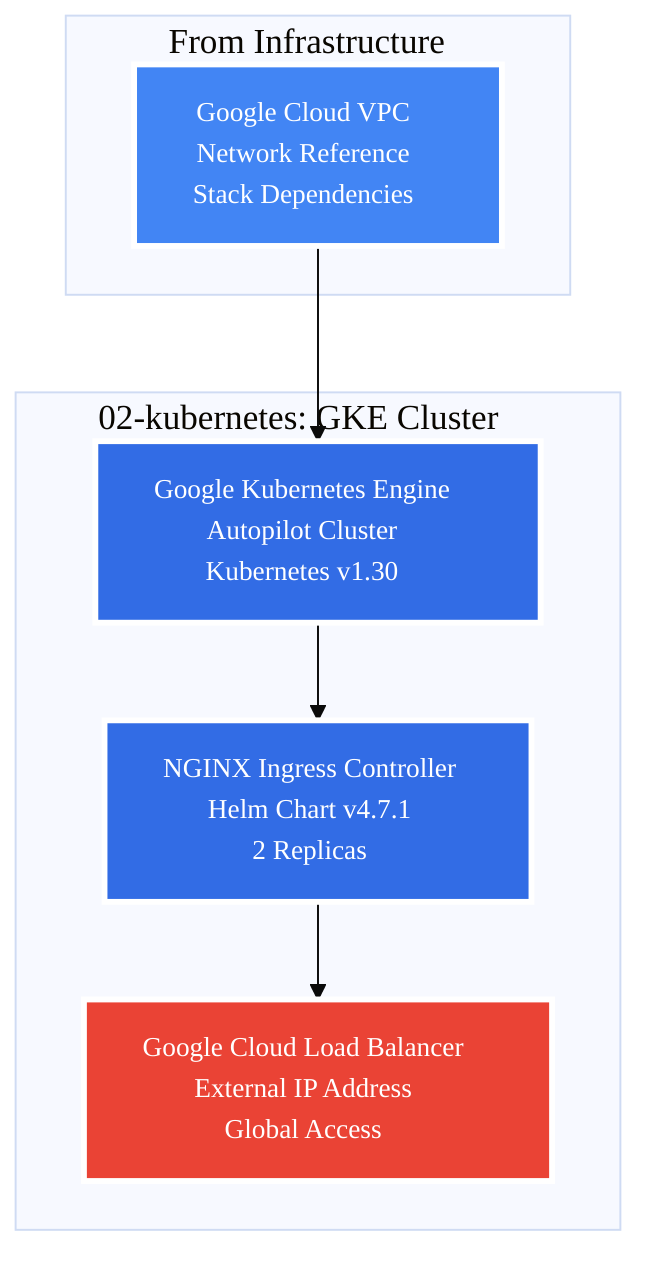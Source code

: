 %%{init: {'theme':'base', 'themeVariables': {'fontSize': '18px', 'fontFamily': 'Arial, sans-serif'}}}%%
graph TD
    classDef k8s fill:#326CE5,stroke:#FFFFFF,stroke-width:3px,color:#FFFFFF,font-size:14px
    classDef network fill:#EA4335,stroke:#FFFFFF,stroke-width:3px,color:#FFFFFF,font-size:14px
    classDef gcp fill:#4285F4,stroke:#FFFFFF,stroke-width:3px,color:#FFFFFF,font-size:14px
    
    subgraph K8S["02-kubernetes: GKE Cluster"]
        GKE[Google Kubernetes Engine<br/>Autopilot Cluster<br/>Kubernetes v1.30]:::k8s
        
        NGINX_INGRESS[NGINX Ingress Controller<br/>Helm Chart v4.7.1<br/>2 Replicas]:::k8s
        
        EXTERNAL_IP[Google Cloud Load Balancer<br/>External IP Address<br/>Global Access]:::network
    end
    
    subgraph NET_REF["From Infrastructure"]
        VPC_REF[Google Cloud VPC<br/>Network Reference<br/>Stack Dependencies]:::gcp
    end
    
    VPC_REF --> GKE
    GKE --> NGINX_INGRESS
    NGINX_INGRESS --> EXTERNAL_IP